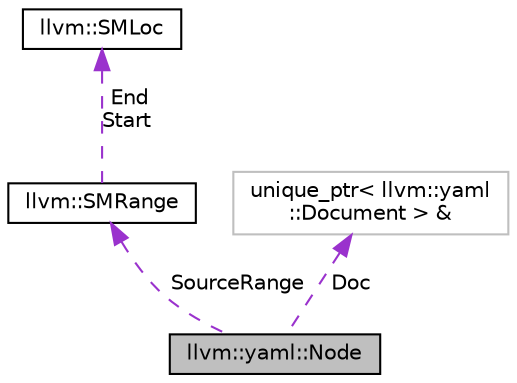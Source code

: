 digraph "llvm::yaml::Node"
{
 // LATEX_PDF_SIZE
  bgcolor="transparent";
  edge [fontname="Helvetica",fontsize="10",labelfontname="Helvetica",labelfontsize="10"];
  node [fontname="Helvetica",fontsize="10",shape=record];
  Node1 [label="llvm::yaml::Node",height=0.2,width=0.4,color="black", fillcolor="grey75", style="filled", fontcolor="black",tooltip="Abstract base class for all Nodes."];
  Node2 -> Node1 [dir="back",color="darkorchid3",fontsize="10",style="dashed",label=" SourceRange" ,fontname="Helvetica"];
  Node2 [label="llvm::SMRange",height=0.2,width=0.4,color="black",URL="$classllvm_1_1SMRange.html",tooltip="Represents a range in source code."];
  Node3 -> Node2 [dir="back",color="darkorchid3",fontsize="10",style="dashed",label=" End\nStart" ,fontname="Helvetica"];
  Node3 [label="llvm::SMLoc",height=0.2,width=0.4,color="black",URL="$classllvm_1_1SMLoc.html",tooltip="Represents a location in source code."];
  Node4 -> Node1 [dir="back",color="darkorchid3",fontsize="10",style="dashed",label=" Doc" ,fontname="Helvetica"];
  Node4 [label="unique_ptr\< llvm::yaml\l::Document \> &",height=0.2,width=0.4,color="grey75",tooltip=" "];
}
